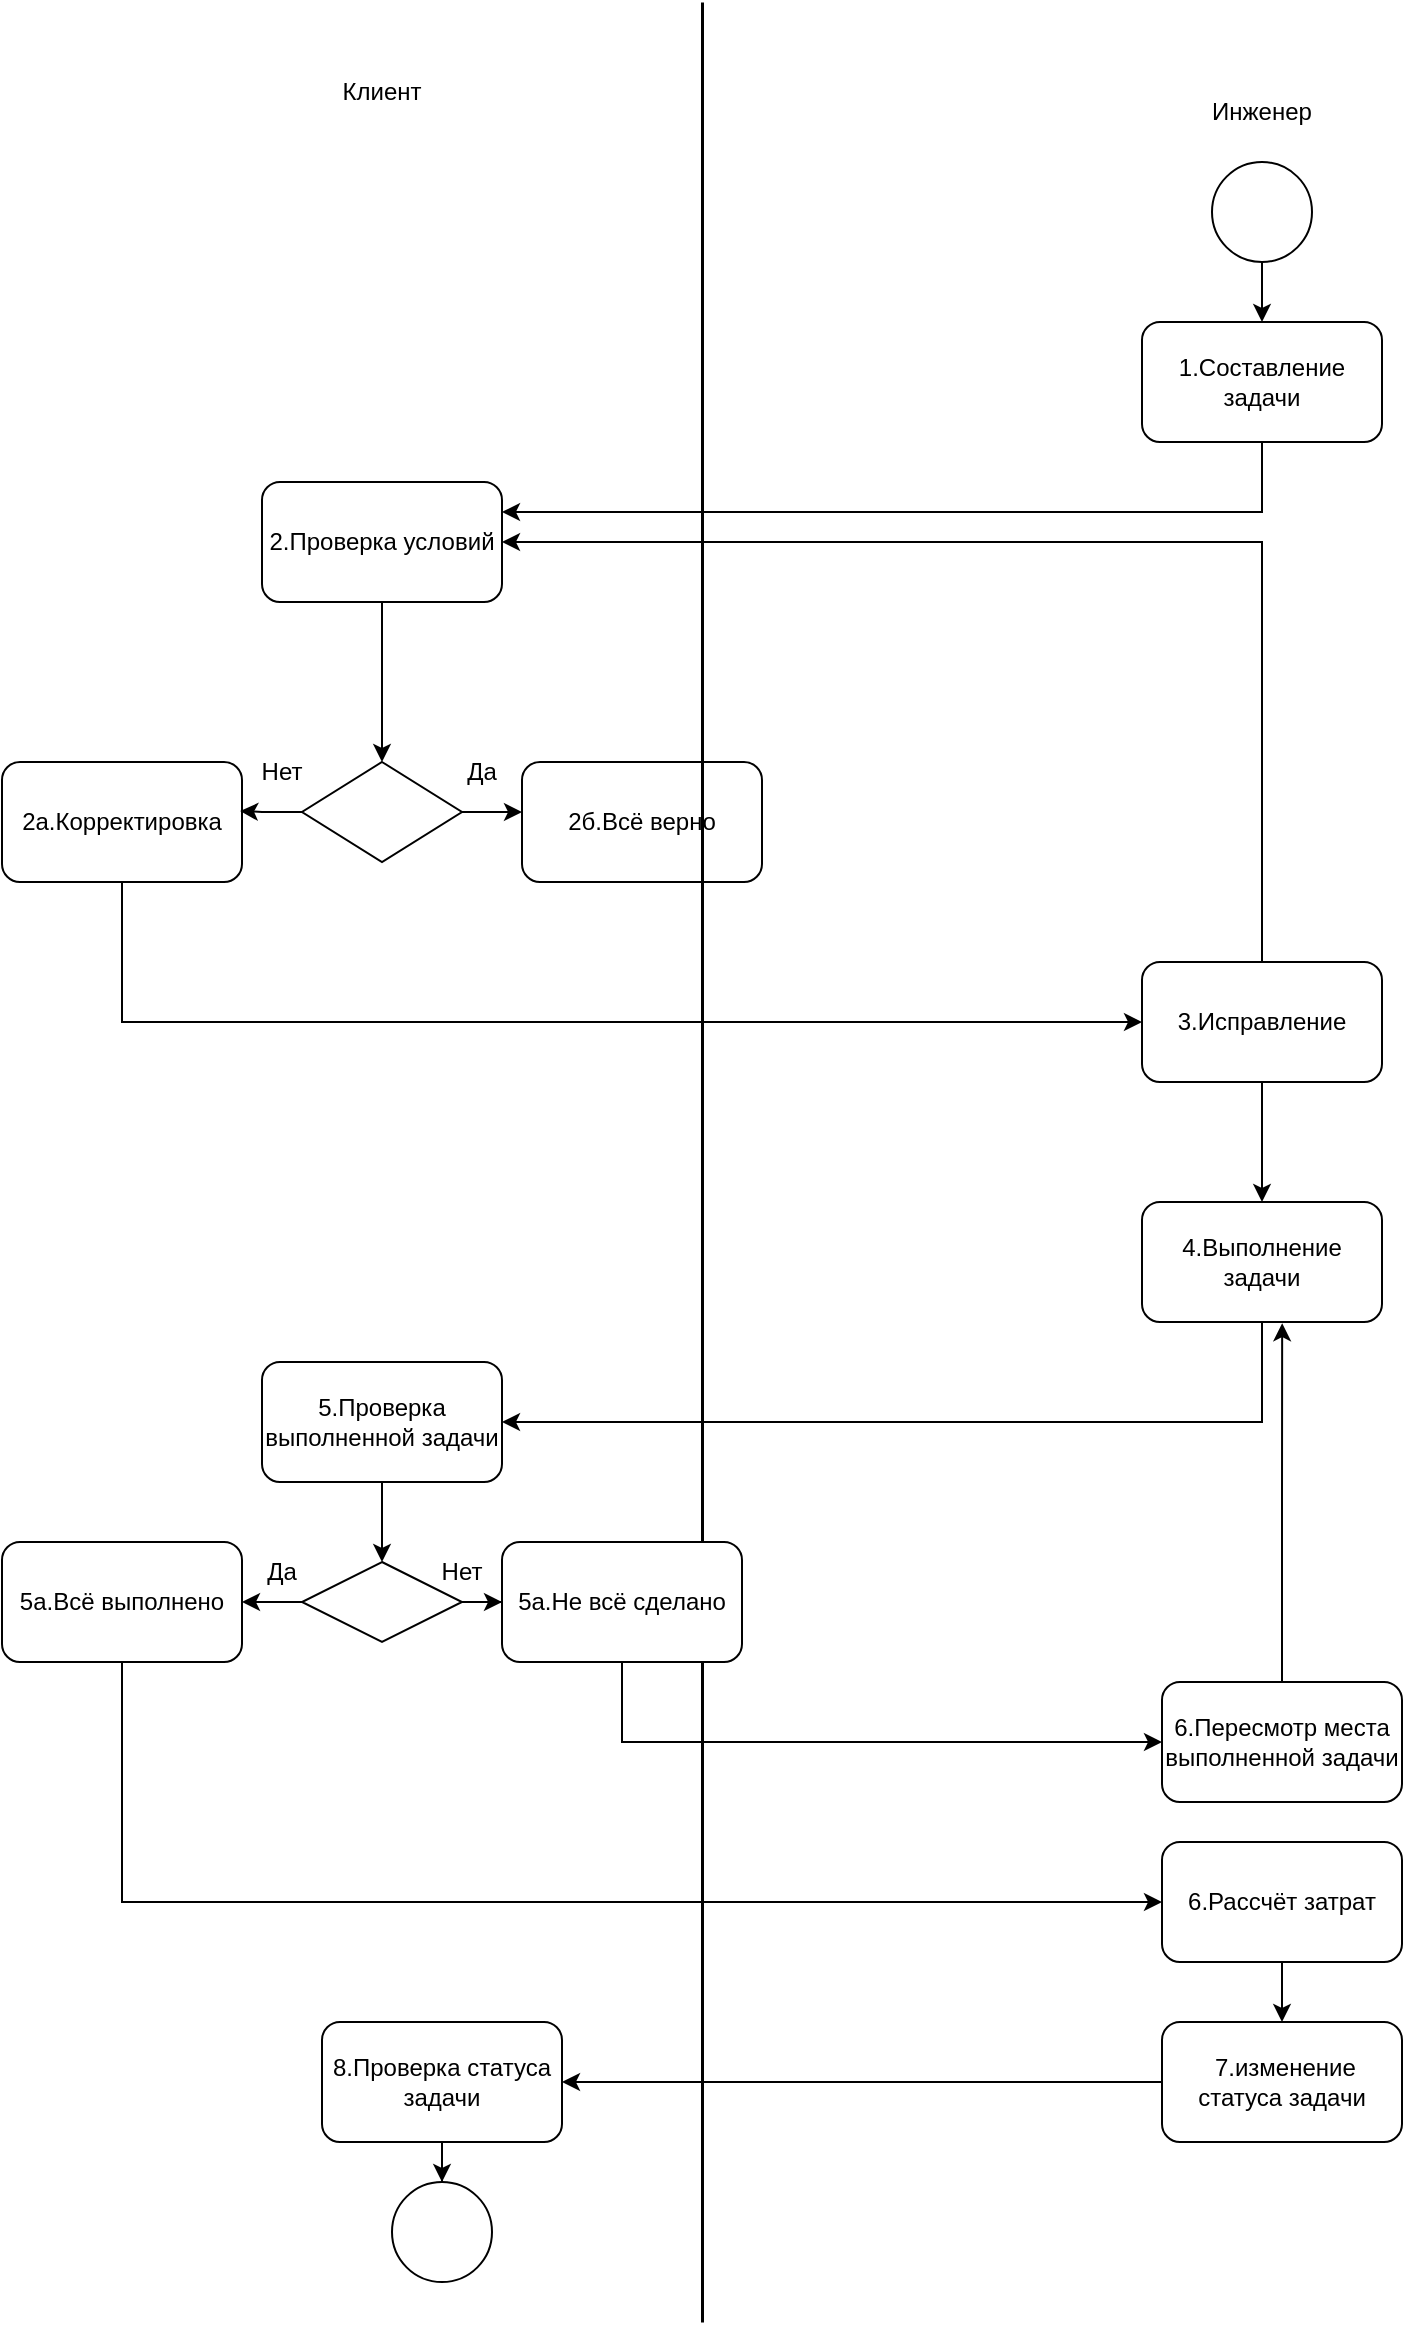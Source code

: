 <mxfile version="24.5.5" type="device">
  <diagram name="Страница — 1" id="9UZWEc21zUKaKx1Gjgyr">
    <mxGraphModel dx="2322" dy="1277" grid="1" gridSize="10" guides="1" tooltips="1" connect="1" arrows="1" fold="1" page="1" pageScale="1" pageWidth="827" pageHeight="1169" math="0" shadow="0">
      <root>
        <mxCell id="0" />
        <mxCell id="1" parent="0" />
        <mxCell id="2Yio0WVvEDvT5iqBwlih-5" value="Клиент" style="text;html=1;align=center;verticalAlign=middle;whiteSpace=wrap;rounded=0;" vertex="1" parent="1">
          <mxGeometry x="224" y="30" width="60" height="30" as="geometry" />
        </mxCell>
        <mxCell id="2Yio0WVvEDvT5iqBwlih-7" value="Инженер" style="text;html=1;align=center;verticalAlign=middle;whiteSpace=wrap;rounded=0;" vertex="1" parent="1">
          <mxGeometry x="664" y="40" width="60" height="30" as="geometry" />
        </mxCell>
        <mxCell id="2Yio0WVvEDvT5iqBwlih-10" style="edgeStyle=orthogonalEdgeStyle;rounded=0;orthogonalLoop=1;jettySize=auto;html=1;entryX=0.5;entryY=0;entryDx=0;entryDy=0;" edge="1" parent="1" source="2Yio0WVvEDvT5iqBwlih-8" target="2Yio0WVvEDvT5iqBwlih-9">
          <mxGeometry relative="1" as="geometry" />
        </mxCell>
        <mxCell id="2Yio0WVvEDvT5iqBwlih-8" value="" style="ellipse;whiteSpace=wrap;html=1;aspect=fixed;" vertex="1" parent="1">
          <mxGeometry x="669" y="80" width="50" height="50" as="geometry" />
        </mxCell>
        <mxCell id="2Yio0WVvEDvT5iqBwlih-28" style="edgeStyle=orthogonalEdgeStyle;rounded=0;orthogonalLoop=1;jettySize=auto;html=1;entryX=1;entryY=0.25;entryDx=0;entryDy=0;" edge="1" parent="1" source="2Yio0WVvEDvT5iqBwlih-9" target="2Yio0WVvEDvT5iqBwlih-11">
          <mxGeometry relative="1" as="geometry">
            <Array as="points">
              <mxPoint x="694" y="255" />
            </Array>
          </mxGeometry>
        </mxCell>
        <mxCell id="2Yio0WVvEDvT5iqBwlih-9" value="1.Составление задачи" style="rounded=1;whiteSpace=wrap;html=1;" vertex="1" parent="1">
          <mxGeometry x="634" y="160" width="120" height="60" as="geometry" />
        </mxCell>
        <mxCell id="2Yio0WVvEDvT5iqBwlih-22" style="edgeStyle=orthogonalEdgeStyle;rounded=0;orthogonalLoop=1;jettySize=auto;html=1;entryX=0.5;entryY=0;entryDx=0;entryDy=0;" edge="1" parent="1" source="2Yio0WVvEDvT5iqBwlih-11" target="2Yio0WVvEDvT5iqBwlih-18">
          <mxGeometry relative="1" as="geometry" />
        </mxCell>
        <mxCell id="2Yio0WVvEDvT5iqBwlih-11" value="2.Проверка условий" style="rounded=1;whiteSpace=wrap;html=1;" vertex="1" parent="1">
          <mxGeometry x="194" y="240" width="120" height="60" as="geometry" />
        </mxCell>
        <mxCell id="2Yio0WVvEDvT5iqBwlih-14" value="2б.Всё верно" style="rounded=1;whiteSpace=wrap;html=1;" vertex="1" parent="1">
          <mxGeometry x="324" y="380" width="120" height="60" as="geometry" />
        </mxCell>
        <mxCell id="2Yio0WVvEDvT5iqBwlih-15" value="" style="endArrow=none;html=1;rounded=0;jumpSize=1;strokeWidth=1.5;" edge="1" parent="1">
          <mxGeometry width="50" height="50" relative="1" as="geometry">
            <mxPoint x="414" y="1160" as="sourcePoint" />
            <mxPoint x="414" as="targetPoint" />
          </mxGeometry>
        </mxCell>
        <mxCell id="2Yio0WVvEDvT5iqBwlih-26" style="edgeStyle=orthogonalEdgeStyle;rounded=0;orthogonalLoop=1;jettySize=auto;html=1;entryX=0;entryY=0.5;entryDx=0;entryDy=0;" edge="1" parent="1" source="2Yio0WVvEDvT5iqBwlih-16" target="2Yio0WVvEDvT5iqBwlih-25">
          <mxGeometry relative="1" as="geometry">
            <Array as="points">
              <mxPoint x="124" y="510" />
            </Array>
          </mxGeometry>
        </mxCell>
        <mxCell id="2Yio0WVvEDvT5iqBwlih-16" value="2а.Корректировка" style="rounded=1;whiteSpace=wrap;html=1;" vertex="1" parent="1">
          <mxGeometry x="64" y="380" width="120" height="60" as="geometry" />
        </mxCell>
        <mxCell id="2Yio0WVvEDvT5iqBwlih-19" style="edgeStyle=orthogonalEdgeStyle;rounded=0;orthogonalLoop=1;jettySize=auto;html=1;" edge="1" parent="1" source="2Yio0WVvEDvT5iqBwlih-18" target="2Yio0WVvEDvT5iqBwlih-14">
          <mxGeometry relative="1" as="geometry">
            <Array as="points">
              <mxPoint x="314" y="405" />
              <mxPoint x="314" y="405" />
            </Array>
          </mxGeometry>
        </mxCell>
        <mxCell id="2Yio0WVvEDvT5iqBwlih-18" value="" style="rhombus;whiteSpace=wrap;html=1;" vertex="1" parent="1">
          <mxGeometry x="214" y="380" width="80" height="50" as="geometry" />
        </mxCell>
        <mxCell id="2Yio0WVvEDvT5iqBwlih-21" style="edgeStyle=orthogonalEdgeStyle;rounded=0;orthogonalLoop=1;jettySize=auto;html=1;entryX=0.992;entryY=0.408;entryDx=0;entryDy=0;entryPerimeter=0;" edge="1" parent="1" source="2Yio0WVvEDvT5iqBwlih-18" target="2Yio0WVvEDvT5iqBwlih-16">
          <mxGeometry relative="1" as="geometry" />
        </mxCell>
        <mxCell id="2Yio0WVvEDvT5iqBwlih-23" value="Да" style="text;html=1;align=center;verticalAlign=middle;whiteSpace=wrap;rounded=0;" vertex="1" parent="1">
          <mxGeometry x="274" y="370" width="60" height="30" as="geometry" />
        </mxCell>
        <mxCell id="2Yio0WVvEDvT5iqBwlih-24" value="Нет" style="text;html=1;align=center;verticalAlign=middle;whiteSpace=wrap;rounded=0;" vertex="1" parent="1">
          <mxGeometry x="174" y="370" width="60" height="30" as="geometry" />
        </mxCell>
        <mxCell id="2Yio0WVvEDvT5iqBwlih-29" style="edgeStyle=orthogonalEdgeStyle;rounded=0;orthogonalLoop=1;jettySize=auto;html=1;entryX=1;entryY=0.5;entryDx=0;entryDy=0;" edge="1" parent="1" source="2Yio0WVvEDvT5iqBwlih-25" target="2Yio0WVvEDvT5iqBwlih-11">
          <mxGeometry relative="1" as="geometry">
            <Array as="points">
              <mxPoint x="694" y="270" />
            </Array>
          </mxGeometry>
        </mxCell>
        <mxCell id="2Yio0WVvEDvT5iqBwlih-32" style="edgeStyle=orthogonalEdgeStyle;rounded=0;orthogonalLoop=1;jettySize=auto;html=1;entryX=0.5;entryY=0;entryDx=0;entryDy=0;" edge="1" parent="1" source="2Yio0WVvEDvT5iqBwlih-25" target="2Yio0WVvEDvT5iqBwlih-30">
          <mxGeometry relative="1" as="geometry" />
        </mxCell>
        <mxCell id="2Yio0WVvEDvT5iqBwlih-25" value="3.Исправление" style="rounded=1;whiteSpace=wrap;html=1;" vertex="1" parent="1">
          <mxGeometry x="634" y="480" width="120" height="60" as="geometry" />
        </mxCell>
        <mxCell id="2Yio0WVvEDvT5iqBwlih-34" style="edgeStyle=orthogonalEdgeStyle;rounded=0;orthogonalLoop=1;jettySize=auto;html=1;entryX=1;entryY=0.5;entryDx=0;entryDy=0;" edge="1" parent="1" source="2Yio0WVvEDvT5iqBwlih-30" target="2Yio0WVvEDvT5iqBwlih-33">
          <mxGeometry relative="1" as="geometry">
            <Array as="points">
              <mxPoint x="694" y="710" />
            </Array>
          </mxGeometry>
        </mxCell>
        <mxCell id="2Yio0WVvEDvT5iqBwlih-30" value="4.Выполнение задачи" style="rounded=1;whiteSpace=wrap;html=1;" vertex="1" parent="1">
          <mxGeometry x="634" y="600" width="120" height="60" as="geometry" />
        </mxCell>
        <mxCell id="2Yio0WVvEDvT5iqBwlih-39" style="edgeStyle=orthogonalEdgeStyle;rounded=0;orthogonalLoop=1;jettySize=auto;html=1;entryX=0.5;entryY=0;entryDx=0;entryDy=0;" edge="1" parent="1" source="2Yio0WVvEDvT5iqBwlih-33" target="2Yio0WVvEDvT5iqBwlih-38">
          <mxGeometry relative="1" as="geometry" />
        </mxCell>
        <mxCell id="2Yio0WVvEDvT5iqBwlih-33" value="5.Проверка выполненной задачи" style="rounded=1;whiteSpace=wrap;html=1;" vertex="1" parent="1">
          <mxGeometry x="194" y="680" width="120" height="60" as="geometry" />
        </mxCell>
        <mxCell id="2Yio0WVvEDvT5iqBwlih-46" value="" style="edgeStyle=orthogonalEdgeStyle;rounded=0;orthogonalLoop=1;jettySize=auto;html=1;" edge="1" parent="1" source="2Yio0WVvEDvT5iqBwlih-38" target="2Yio0WVvEDvT5iqBwlih-41">
          <mxGeometry relative="1" as="geometry" />
        </mxCell>
        <mxCell id="2Yio0WVvEDvT5iqBwlih-48" style="edgeStyle=orthogonalEdgeStyle;rounded=0;orthogonalLoop=1;jettySize=auto;html=1;entryX=1;entryY=0.5;entryDx=0;entryDy=0;" edge="1" parent="1" source="2Yio0WVvEDvT5iqBwlih-38" target="2Yio0WVvEDvT5iqBwlih-40">
          <mxGeometry relative="1" as="geometry" />
        </mxCell>
        <mxCell id="2Yio0WVvEDvT5iqBwlih-38" value="" style="rhombus;whiteSpace=wrap;html=1;" vertex="1" parent="1">
          <mxGeometry x="214" y="780" width="80" height="40" as="geometry" />
        </mxCell>
        <mxCell id="2Yio0WVvEDvT5iqBwlih-51" style="edgeStyle=orthogonalEdgeStyle;rounded=0;orthogonalLoop=1;jettySize=auto;html=1;entryX=0;entryY=0.5;entryDx=0;entryDy=0;" edge="1" parent="1" source="2Yio0WVvEDvT5iqBwlih-40" target="2Yio0WVvEDvT5iqBwlih-50">
          <mxGeometry relative="1" as="geometry">
            <Array as="points">
              <mxPoint x="124" y="950" />
            </Array>
          </mxGeometry>
        </mxCell>
        <mxCell id="2Yio0WVvEDvT5iqBwlih-40" value="5а.Всё выполнено" style="rounded=1;whiteSpace=wrap;html=1;" vertex="1" parent="1">
          <mxGeometry x="64" y="770" width="120" height="60" as="geometry" />
        </mxCell>
        <mxCell id="2Yio0WVvEDvT5iqBwlih-44" style="edgeStyle=orthogonalEdgeStyle;rounded=0;orthogonalLoop=1;jettySize=auto;html=1;entryX=0;entryY=0.5;entryDx=0;entryDy=0;" edge="1" parent="1" source="2Yio0WVvEDvT5iqBwlih-41" target="2Yio0WVvEDvT5iqBwlih-43">
          <mxGeometry relative="1" as="geometry">
            <Array as="points">
              <mxPoint x="374" y="870" />
            </Array>
          </mxGeometry>
        </mxCell>
        <mxCell id="2Yio0WVvEDvT5iqBwlih-41" value="5а.Не всё сделано" style="rounded=1;whiteSpace=wrap;html=1;" vertex="1" parent="1">
          <mxGeometry x="314" y="770" width="120" height="60" as="geometry" />
        </mxCell>
        <mxCell id="2Yio0WVvEDvT5iqBwlih-43" value="6.Пересмотр места выполненной задачи" style="rounded=1;whiteSpace=wrap;html=1;" vertex="1" parent="1">
          <mxGeometry x="644" y="840" width="120" height="60" as="geometry" />
        </mxCell>
        <mxCell id="2Yio0WVvEDvT5iqBwlih-45" style="edgeStyle=orthogonalEdgeStyle;rounded=0;orthogonalLoop=1;jettySize=auto;html=1;entryX=0.584;entryY=1.01;entryDx=0;entryDy=0;entryPerimeter=0;" edge="1" parent="1" source="2Yio0WVvEDvT5iqBwlih-43" target="2Yio0WVvEDvT5iqBwlih-30">
          <mxGeometry relative="1" as="geometry" />
        </mxCell>
        <mxCell id="2Yio0WVvEDvT5iqBwlih-47" value="Да" style="text;html=1;align=center;verticalAlign=middle;whiteSpace=wrap;rounded=0;" vertex="1" parent="1">
          <mxGeometry x="174" y="770" width="60" height="30" as="geometry" />
        </mxCell>
        <mxCell id="2Yio0WVvEDvT5iqBwlih-49" value="Нет" style="text;html=1;align=center;verticalAlign=middle;whiteSpace=wrap;rounded=0;" vertex="1" parent="1">
          <mxGeometry x="264" y="770" width="60" height="30" as="geometry" />
        </mxCell>
        <mxCell id="2Yio0WVvEDvT5iqBwlih-54" style="edgeStyle=orthogonalEdgeStyle;rounded=0;orthogonalLoop=1;jettySize=auto;html=1;entryX=0.5;entryY=0;entryDx=0;entryDy=0;" edge="1" parent="1" source="2Yio0WVvEDvT5iqBwlih-50" target="2Yio0WVvEDvT5iqBwlih-53">
          <mxGeometry relative="1" as="geometry" />
        </mxCell>
        <mxCell id="2Yio0WVvEDvT5iqBwlih-50" value="6.Рассчёт затрат" style="rounded=1;whiteSpace=wrap;html=1;" vertex="1" parent="1">
          <mxGeometry x="644" y="920" width="120" height="60" as="geometry" />
        </mxCell>
        <mxCell id="2Yio0WVvEDvT5iqBwlih-58" style="edgeStyle=orthogonalEdgeStyle;rounded=0;orthogonalLoop=1;jettySize=auto;html=1;entryX=1;entryY=0.5;entryDx=0;entryDy=0;" edge="1" parent="1" source="2Yio0WVvEDvT5iqBwlih-53" target="2Yio0WVvEDvT5iqBwlih-56">
          <mxGeometry relative="1" as="geometry" />
        </mxCell>
        <mxCell id="2Yio0WVvEDvT5iqBwlih-53" value="&amp;nbsp;7.изменение статуса задачи" style="rounded=1;whiteSpace=wrap;html=1;" vertex="1" parent="1">
          <mxGeometry x="644" y="1010" width="120" height="60" as="geometry" />
        </mxCell>
        <mxCell id="2Yio0WVvEDvT5iqBwlih-59" style="edgeStyle=orthogonalEdgeStyle;rounded=0;orthogonalLoop=1;jettySize=auto;html=1;entryX=0.5;entryY=0;entryDx=0;entryDy=0;" edge="1" parent="1" source="2Yio0WVvEDvT5iqBwlih-56" target="2Yio0WVvEDvT5iqBwlih-57">
          <mxGeometry relative="1" as="geometry" />
        </mxCell>
        <mxCell id="2Yio0WVvEDvT5iqBwlih-56" value="8.Проверка статуса задачи" style="rounded=1;whiteSpace=wrap;html=1;" vertex="1" parent="1">
          <mxGeometry x="224" y="1010" width="120" height="60" as="geometry" />
        </mxCell>
        <mxCell id="2Yio0WVvEDvT5iqBwlih-57" value="" style="ellipse;whiteSpace=wrap;html=1;aspect=fixed;" vertex="1" parent="1">
          <mxGeometry x="259" y="1090" width="50" height="50" as="geometry" />
        </mxCell>
      </root>
    </mxGraphModel>
  </diagram>
</mxfile>

